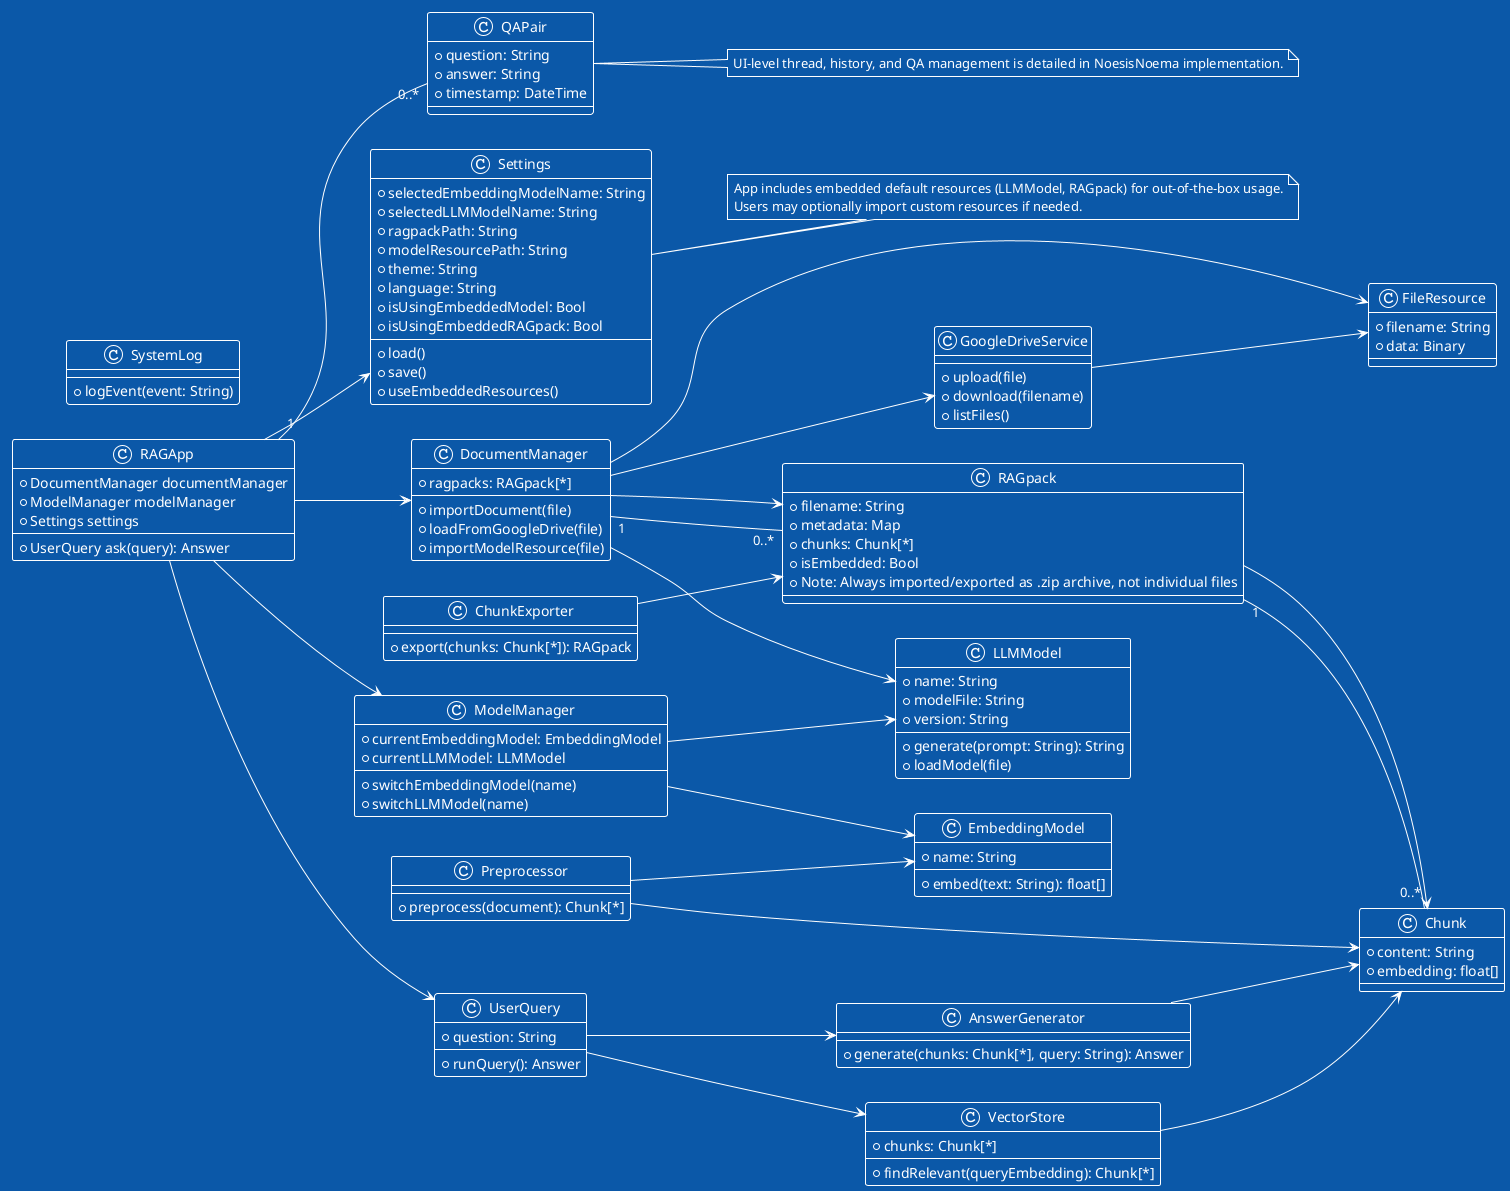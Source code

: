 @startuml
!theme amiga
left to right direction

'=== iOS App Layer ===
class RAGApp {
    +DocumentManager documentManager
    +ModelManager modelManager
    +Settings settings
    +UserQuery ask(query): Answer
}

class DocumentManager {
    +importDocument(file)
    +loadFromGoogleDrive(file)
    +importModelResource(file)
    +ragpacks: RAGpack[*]
}

class RAGpack {
    +filename: String
    +metadata: Map
    +chunks: Chunk[*]
    +isEmbedded: Bool
    +Note: Always imported/exported as .zip archive, not individual files
}

class Chunk {
    +content: String
    +embedding: float[]
}

class VectorStore {
    +chunks: Chunk[*]
    +findRelevant(queryEmbedding): Chunk[*]
}

class UserQuery {
    +question: String
    +runQuery(): Answer
}

class AnswerGenerator {
    +generate(chunks: Chunk[*], query: String): Answer
}

class ModelManager {
    +currentEmbeddingModel: EmbeddingModel
    +currentLLMModel: LLMModel
    +switchEmbeddingModel(name)
    +switchLLMModel(name)
}

class QAPair {
    +question: String
    +answer: String
    +timestamp: DateTime
}

'=== Settings manages only the essential configuration for the app. ===
class Settings {
    +selectedEmbeddingModelName: String
    +selectedLLMModelName: String
    +ragpackPath: String
    +modelResourcePath: String
    +theme: String
    +language: String
    +load()
    +save()
    +isUsingEmbeddedModel: Bool
    +isUsingEmbeddedRAGpack: Bool
    +useEmbeddedResources()
}
note right of Settings
App includes embedded default resources (LLMModel, RAGpack) for out-of-the-box usage.
Users may optionally import custom resources if needed.
end note

note right of QAPair
UI-level thread, history, and QA management is detailed in NoesisNoema implementation.
end note

'=== Model Pipeline Layer ===
class Preprocessor {
    +preprocess(document): Chunk[*]
}

class EmbeddingModel {
    +name: String
    +embed(text: String): float[]
}

class LLMModel {
    +name: String
    +modelFile: String
    +version: String
    +generate(prompt: String): String
    +loadModel(file)
}

class ChunkExporter {
    +export(chunks: Chunk[*]): RAGpack
}

'=== Storage / External Services ===
class GoogleDriveService {
    +upload(file)
    +download(filename)
    +listFiles()
}

class FileResource {
    +filename: String
    +data: Binary
}

'=== Admin ===
class SystemLog {
    +logEvent(event: String)
}

'=== Relations with multiplicity ===
DocumentManager "1" -- "0..*" RAGpack
RAGpack "1" -- "0..*" Chunk
RAGApp "1" -- "0..*" QAPair

'=== Relations ===
RAGApp --> DocumentManager
RAGApp --> ModelManager
RAGApp --> Settings
RAGApp --> UserQuery
DocumentManager --> RAGpack
RAGpack --> Chunk
DocumentManager --> GoogleDriveService
'Import/download only; export/upload not included unless extended later
DocumentManager --> FileResource
DocumentManager --> LLMModel
UserQuery --> VectorStore
VectorStore --> Chunk
UserQuery --> AnswerGenerator
AnswerGenerator --> Chunk
ModelManager --> EmbeddingModel
ModelManager --> LLMModel
Preprocessor --> EmbeddingModel
Preprocessor --> Chunk
ChunkExporter --> RAGpack
GoogleDriveService --> FileResource

@enduml